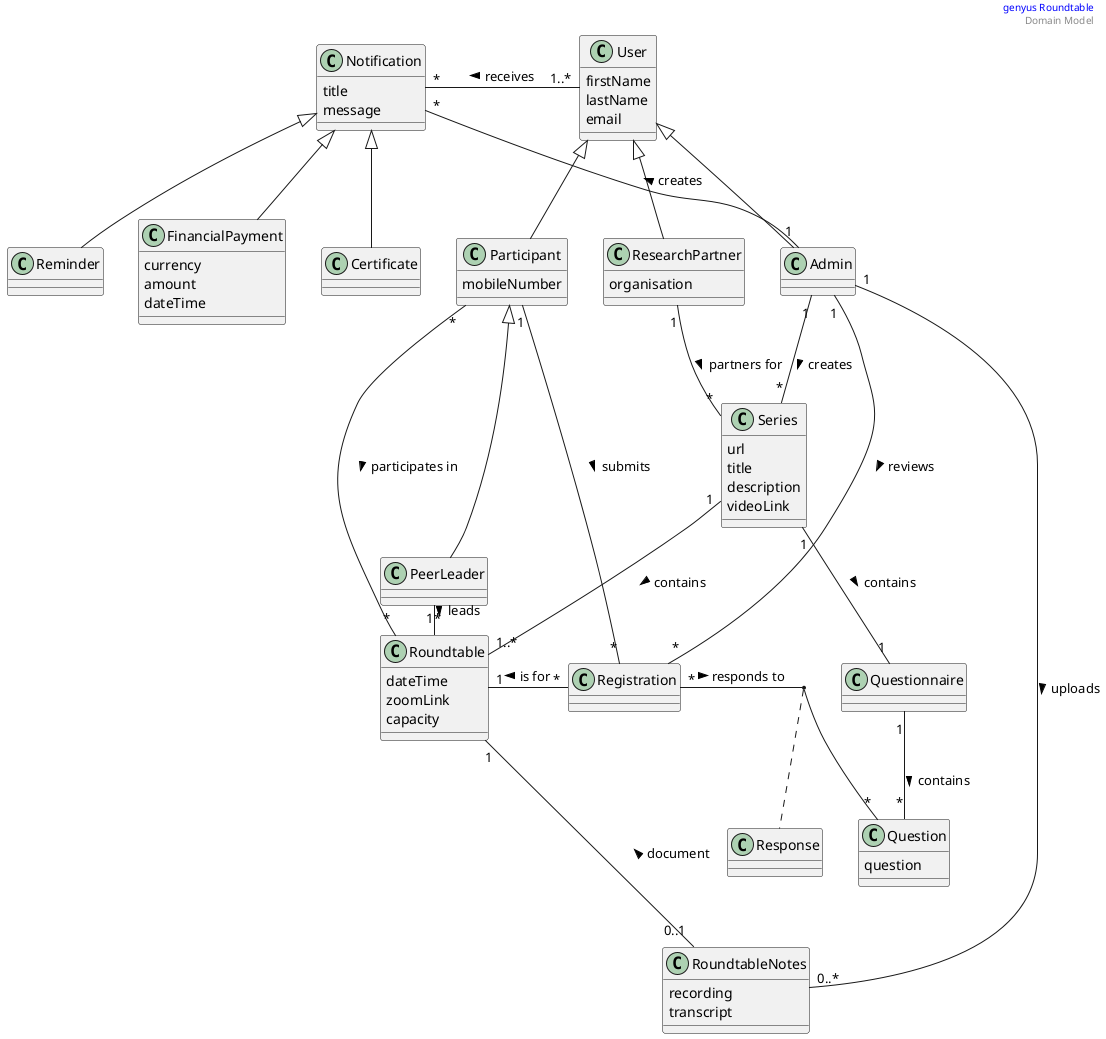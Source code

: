 @startuml

right header
<font color=blue>genyus Roundtable</font>
Domain Model
endheader

class User {
  firstName
  lastName
  email
}


class Admin {
}

class PeerLeader {
}

class ResearchPartner {
  organisation
}

class Participant {
  mobileNumber
}

class Series {
  url
  title
  description
  videoLink
}

class Roundtable {
  dateTime
  zoomLink
  capacity
}

class RoundtableNotes {
  recording
  transcript
}

class Registration {
}

class Notification {
  title
  message
}

class Questionnaire {
}

class Question {
  question
}

class Reminder {
}

class FinancialPayment {
  currency
  amount
  dateTime
}

class Certificate {
}

Reminder -up-|> Notification
FinancialPayment -up-|> Notification
Certificate -up-|> Notification

ResearchPartner -up-|> User
Admin -up-|> User
Participant -up-|> User
PeerLeader -up-|> Participant

Admin "1" -down- "*" Series: creates >
ResearchPartner "1" -down- "*" Series: partners for >
Participant "*" -down-- "*" Roundtable: participates in >
Participant "1" - "*" Registration: submits >
Roundtable "1" - "*" Registration: is for <
PeerLeader "1" - "*" Roundtable: leads >
Admin "1" - "*" Notification: creates >
Admin "1" - "*" Registration: reviews >
User "1..*" -left- "*" Notification: receives >
Roundtable "1" --down- "0..1" RoundtableNotes: document < 
Series "1" -down- "1..*" Roundtable: contains >
Questionnaire "1" -down- "*" Question: contains >
Series "1" -down- "1" Questionnaire: contains >
Registration "*" - "*" Question: responds to >
(Question, Registration) .. Response
Admin "1" - "0..*" RoundtableNotes: uploads >

@enduml
